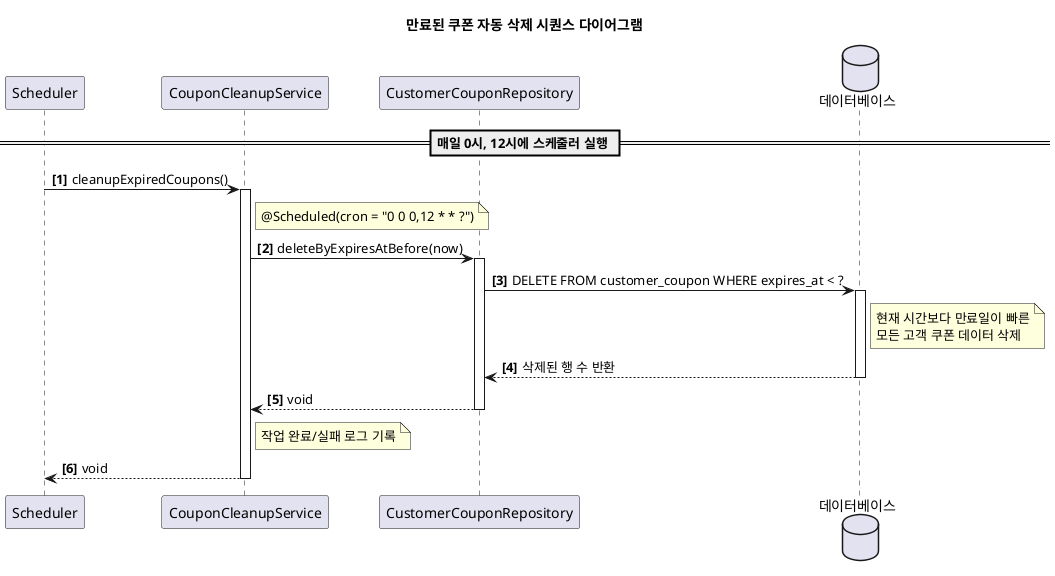 @startuml
'https://plantuml.com/sequence-diagram

title 만료된 쿠폰 자동 삭제 시퀀스 다이어그램

autonumber "<b>[0]"

participant "Scheduler" as Scheduler
participant "CouponCleanupService" as Service
participant "CustomerCouponRepository" as Repository
database "데이터베이스" as DB

== 매일 0시, 12시에 스케줄러 실행 ==

Scheduler -> Service: cleanupExpiredCoupons()
activate Service
note right of Service: @Scheduled(cron = "0 0 0,12 * * ?")

Service -> Repository: deleteByExpiresAtBefore(now)
activate Repository

Repository -> DB: DELETE FROM customer_coupon WHERE expires_at < ?
activate DB
note right of DB: 현재 시간보다 만료일이 빠른\n모든 고객 쿠폰 데이터 삭제

DB --> Repository: 삭제된 행 수 반환
deactivate DB

Repository --> Service: void
deactivate Repository

note right of Service: 작업 완료/실패 로그 기록
Service --> Scheduler: void
deactivate Service

@enduml

